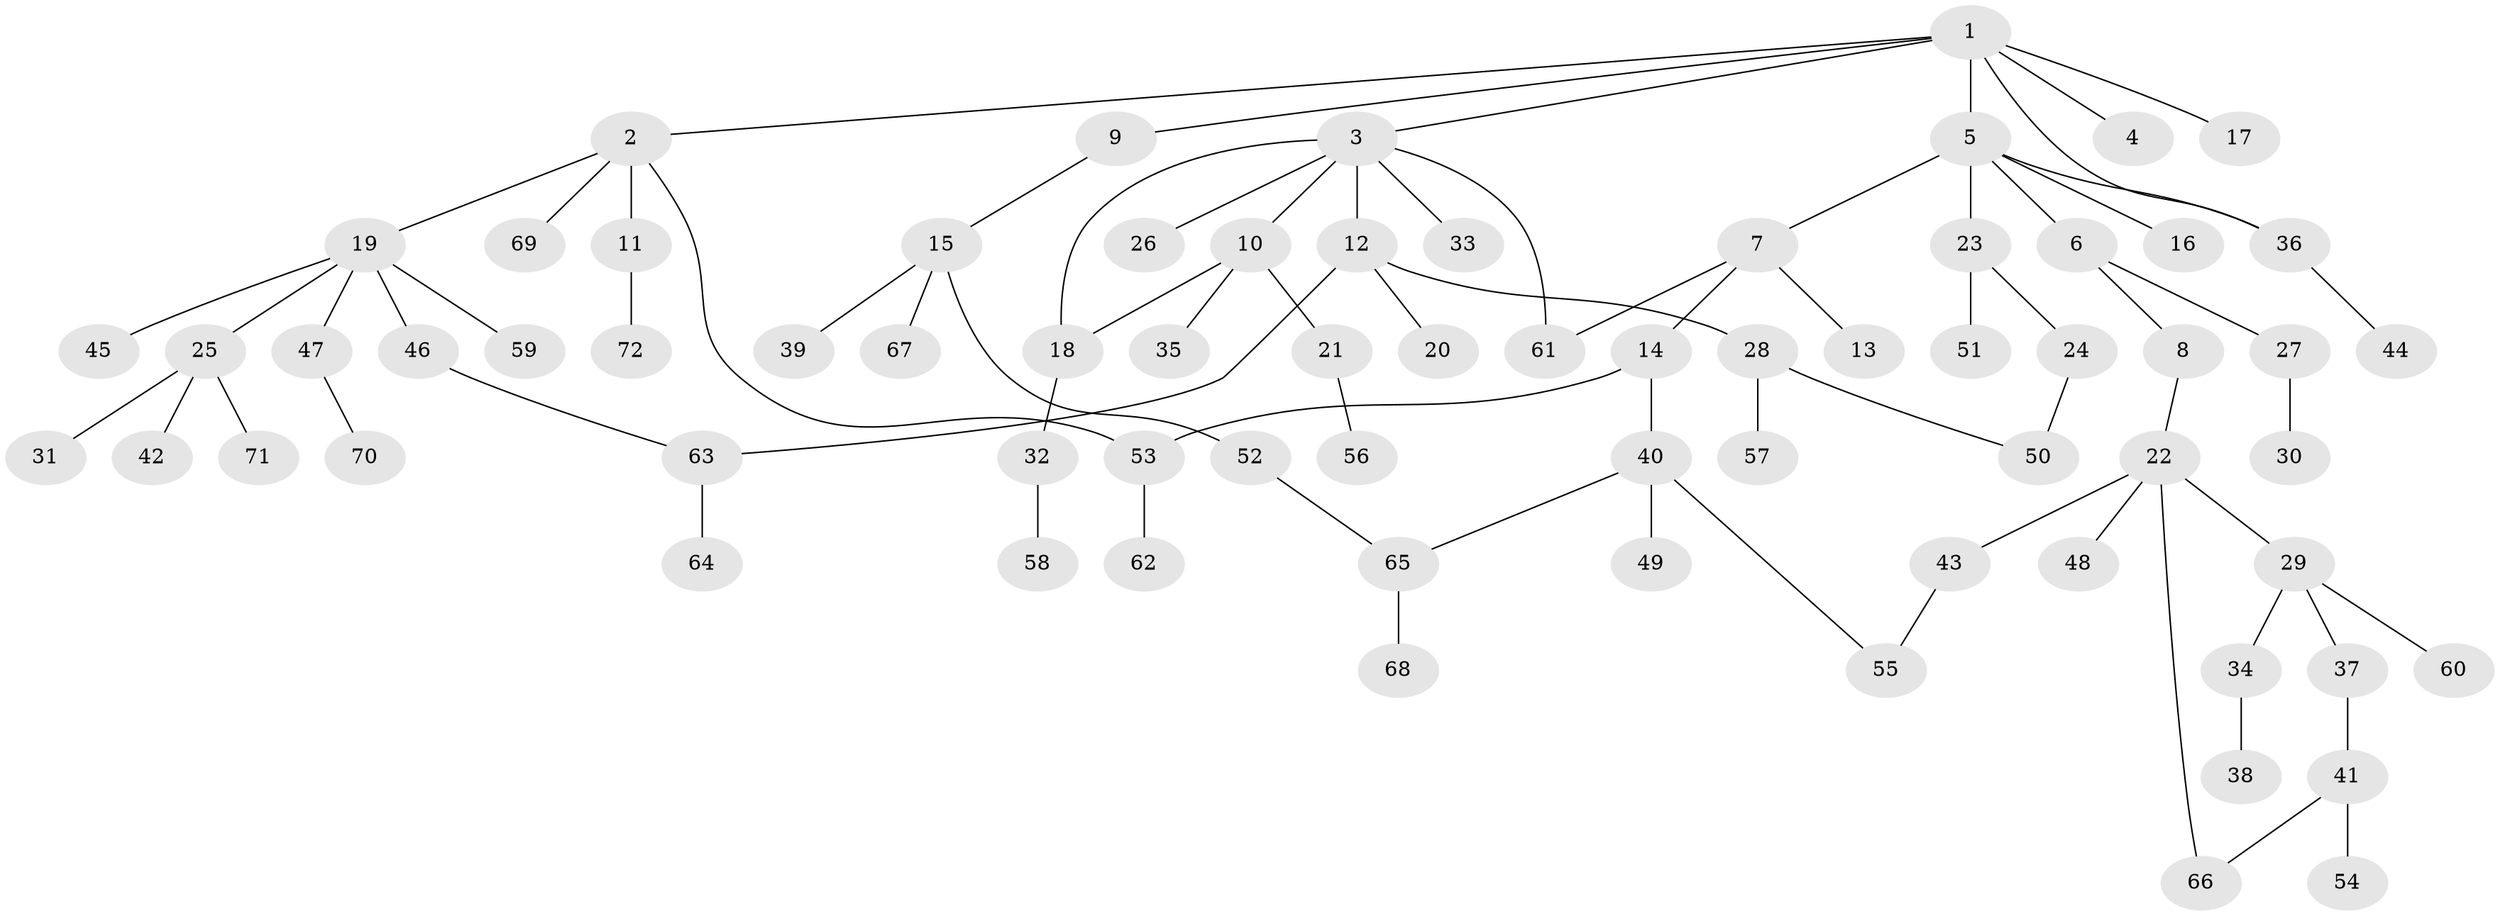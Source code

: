 // coarse degree distribution, {7: 0.04081632653061224, 6: 0.04081632653061224, 1: 0.5102040816326531, 3: 0.10204081632653061, 4: 0.061224489795918366, 2: 0.1836734693877551, 5: 0.04081632653061224, 8: 0.02040816326530612}
// Generated by graph-tools (version 1.1) at 2025/41/03/06/25 10:41:26]
// undirected, 72 vertices, 80 edges
graph export_dot {
graph [start="1"]
  node [color=gray90,style=filled];
  1;
  2;
  3;
  4;
  5;
  6;
  7;
  8;
  9;
  10;
  11;
  12;
  13;
  14;
  15;
  16;
  17;
  18;
  19;
  20;
  21;
  22;
  23;
  24;
  25;
  26;
  27;
  28;
  29;
  30;
  31;
  32;
  33;
  34;
  35;
  36;
  37;
  38;
  39;
  40;
  41;
  42;
  43;
  44;
  45;
  46;
  47;
  48;
  49;
  50;
  51;
  52;
  53;
  54;
  55;
  56;
  57;
  58;
  59;
  60;
  61;
  62;
  63;
  64;
  65;
  66;
  67;
  68;
  69;
  70;
  71;
  72;
  1 -- 2;
  1 -- 3;
  1 -- 4;
  1 -- 5;
  1 -- 9;
  1 -- 17;
  1 -- 36;
  2 -- 11;
  2 -- 19;
  2 -- 69;
  2 -- 53;
  3 -- 10;
  3 -- 12;
  3 -- 26;
  3 -- 33;
  3 -- 61;
  3 -- 18;
  5 -- 6;
  5 -- 7;
  5 -- 16;
  5 -- 23;
  5 -- 36;
  6 -- 8;
  6 -- 27;
  7 -- 13;
  7 -- 14;
  7 -- 61;
  8 -- 22;
  9 -- 15;
  10 -- 18;
  10 -- 21;
  10 -- 35;
  11 -- 72;
  12 -- 20;
  12 -- 28;
  12 -- 63;
  14 -- 40;
  14 -- 53;
  15 -- 39;
  15 -- 52;
  15 -- 67;
  18 -- 32;
  19 -- 25;
  19 -- 45;
  19 -- 46;
  19 -- 47;
  19 -- 59;
  21 -- 56;
  22 -- 29;
  22 -- 43;
  22 -- 48;
  22 -- 66;
  23 -- 24;
  23 -- 51;
  24 -- 50;
  25 -- 31;
  25 -- 42;
  25 -- 71;
  27 -- 30;
  28 -- 57;
  28 -- 50;
  29 -- 34;
  29 -- 37;
  29 -- 60;
  32 -- 58;
  34 -- 38;
  36 -- 44;
  37 -- 41;
  40 -- 49;
  40 -- 65;
  40 -- 55;
  41 -- 54;
  41 -- 66;
  43 -- 55;
  46 -- 63;
  47 -- 70;
  52 -- 65;
  53 -- 62;
  63 -- 64;
  65 -- 68;
}
